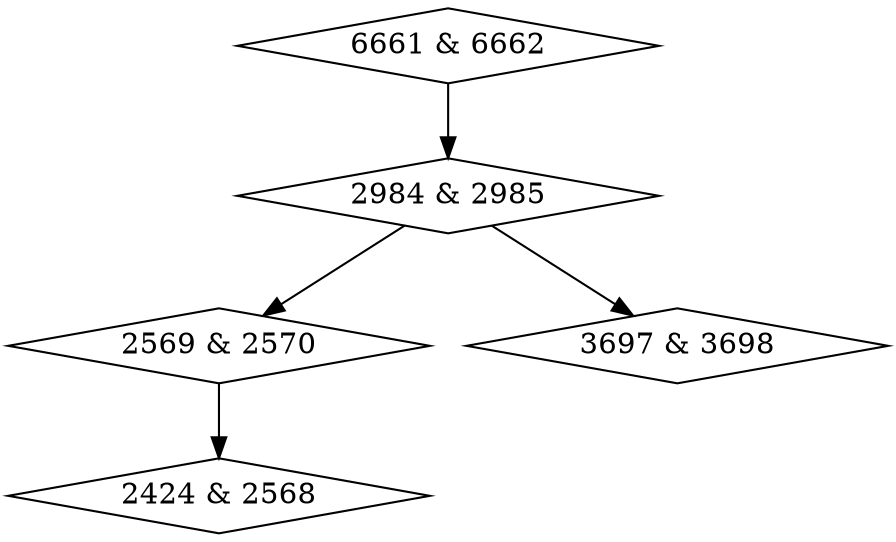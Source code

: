 digraph {
0 [label = "2424 & 2568", shape = diamond];
1 [label = "2569 & 2570", shape = diamond];
2 [label = "2984 & 2985", shape = diamond];
3 [label = "3697 & 3698", shape = diamond];
4 [label = "6661 & 6662", shape = diamond];
1->0;
2->1;
2->3;
4->2;
}
